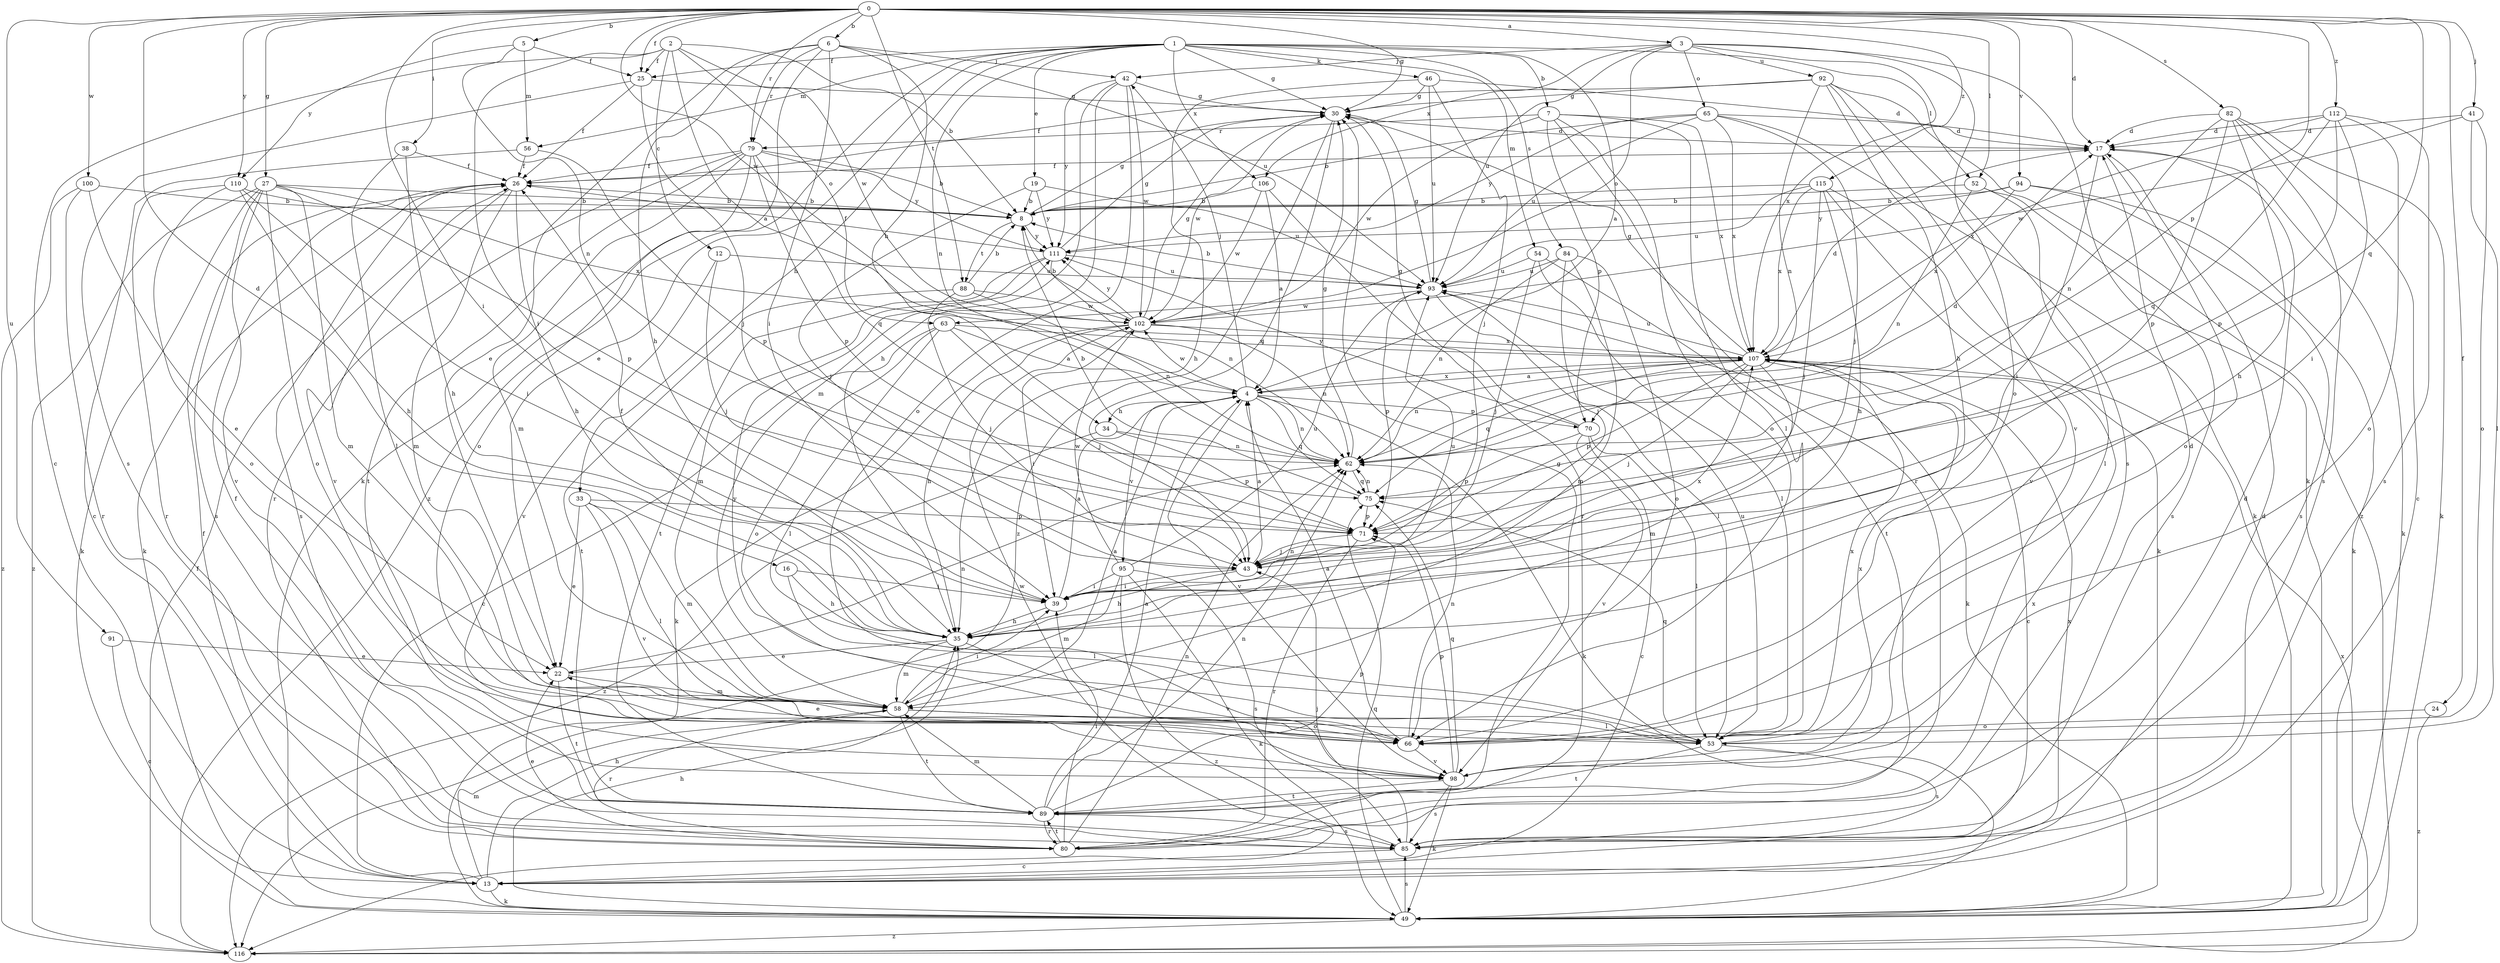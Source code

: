 strict digraph  {
0;
1;
2;
3;
4;
5;
6;
7;
8;
12;
13;
16;
17;
19;
22;
24;
25;
26;
27;
30;
33;
34;
35;
38;
39;
41;
42;
43;
46;
49;
52;
53;
54;
56;
58;
62;
63;
65;
66;
70;
71;
75;
79;
80;
82;
84;
85;
88;
89;
91;
92;
93;
94;
95;
98;
100;
102;
106;
107;
110;
111;
112;
115;
116;
0 -> 3  [label=a];
0 -> 5  [label=b];
0 -> 6  [label=b];
0 -> 16  [label=d];
0 -> 17  [label=d];
0 -> 24  [label=f];
0 -> 25  [label=f];
0 -> 27  [label=g];
0 -> 30  [label=g];
0 -> 38  [label=i];
0 -> 39  [label=i];
0 -> 41  [label=j];
0 -> 52  [label=l];
0 -> 70  [label=p];
0 -> 75  [label=q];
0 -> 79  [label=r];
0 -> 82  [label=s];
0 -> 88  [label=t];
0 -> 91  [label=u];
0 -> 94  [label=v];
0 -> 100  [label=w];
0 -> 102  [label=w];
0 -> 110  [label=y];
0 -> 112  [label=z];
0 -> 115  [label=z];
1 -> 4  [label=a];
1 -> 7  [label=b];
1 -> 19  [label=e];
1 -> 22  [label=e];
1 -> 25  [label=f];
1 -> 30  [label=g];
1 -> 33  [label=h];
1 -> 46  [label=k];
1 -> 52  [label=l];
1 -> 54  [label=m];
1 -> 56  [label=m];
1 -> 62  [label=n];
1 -> 84  [label=s];
1 -> 106  [label=x];
1 -> 116  [label=z];
2 -> 4  [label=a];
2 -> 8  [label=b];
2 -> 12  [label=c];
2 -> 13  [label=c];
2 -> 25  [label=f];
2 -> 39  [label=i];
2 -> 63  [label=o];
2 -> 102  [label=w];
3 -> 42  [label=j];
3 -> 49  [label=k];
3 -> 63  [label=o];
3 -> 65  [label=o];
3 -> 66  [label=o];
3 -> 92  [label=u];
3 -> 93  [label=u];
3 -> 106  [label=x];
3 -> 107  [label=x];
4 -> 34  [label=h];
4 -> 42  [label=j];
4 -> 49  [label=k];
4 -> 62  [label=n];
4 -> 70  [label=p];
4 -> 75  [label=q];
4 -> 95  [label=v];
4 -> 98  [label=v];
4 -> 102  [label=w];
4 -> 107  [label=x];
5 -> 25  [label=f];
5 -> 56  [label=m];
5 -> 62  [label=n];
5 -> 110  [label=y];
6 -> 22  [label=e];
6 -> 34  [label=h];
6 -> 35  [label=h];
6 -> 39  [label=i];
6 -> 42  [label=j];
6 -> 49  [label=k];
6 -> 79  [label=r];
6 -> 93  [label=u];
7 -> 53  [label=l];
7 -> 66  [label=o];
7 -> 70  [label=p];
7 -> 79  [label=r];
7 -> 80  [label=r];
7 -> 102  [label=w];
7 -> 107  [label=x];
8 -> 30  [label=g];
8 -> 88  [label=t];
8 -> 111  [label=y];
12 -> 43  [label=j];
12 -> 93  [label=u];
12 -> 98  [label=v];
13 -> 17  [label=d];
13 -> 26  [label=f];
13 -> 35  [label=h];
13 -> 49  [label=k];
13 -> 58  [label=m];
13 -> 107  [label=x];
16 -> 35  [label=h];
16 -> 39  [label=i];
16 -> 53  [label=l];
17 -> 26  [label=f];
17 -> 39  [label=i];
17 -> 49  [label=k];
17 -> 66  [label=o];
19 -> 8  [label=b];
19 -> 43  [label=j];
19 -> 93  [label=u];
19 -> 111  [label=y];
22 -> 58  [label=m];
22 -> 62  [label=n];
22 -> 89  [label=t];
24 -> 66  [label=o];
24 -> 116  [label=z];
25 -> 26  [label=f];
25 -> 30  [label=g];
25 -> 43  [label=j];
25 -> 85  [label=s];
26 -> 8  [label=b];
26 -> 35  [label=h];
26 -> 49  [label=k];
26 -> 58  [label=m];
26 -> 85  [label=s];
26 -> 98  [label=v];
27 -> 8  [label=b];
27 -> 49  [label=k];
27 -> 58  [label=m];
27 -> 66  [label=o];
27 -> 71  [label=p];
27 -> 85  [label=s];
27 -> 98  [label=v];
27 -> 107  [label=x];
27 -> 116  [label=z];
30 -> 17  [label=d];
30 -> 43  [label=j];
30 -> 102  [label=w];
30 -> 116  [label=z];
33 -> 22  [label=e];
33 -> 53  [label=l];
33 -> 58  [label=m];
33 -> 71  [label=p];
33 -> 98  [label=v];
34 -> 62  [label=n];
34 -> 71  [label=p];
34 -> 116  [label=z];
35 -> 22  [label=e];
35 -> 26  [label=f];
35 -> 58  [label=m];
35 -> 62  [label=n];
35 -> 98  [label=v];
38 -> 26  [label=f];
38 -> 35  [label=h];
38 -> 53  [label=l];
39 -> 4  [label=a];
39 -> 35  [label=h];
39 -> 93  [label=u];
39 -> 107  [label=x];
41 -> 17  [label=d];
41 -> 53  [label=l];
41 -> 66  [label=o];
41 -> 102  [label=w];
42 -> 30  [label=g];
42 -> 35  [label=h];
42 -> 58  [label=m];
42 -> 66  [label=o];
42 -> 102  [label=w];
42 -> 111  [label=y];
43 -> 4  [label=a];
43 -> 35  [label=h];
43 -> 39  [label=i];
46 -> 17  [label=d];
46 -> 30  [label=g];
46 -> 35  [label=h];
46 -> 43  [label=j];
46 -> 93  [label=u];
49 -> 35  [label=h];
49 -> 75  [label=q];
49 -> 85  [label=s];
49 -> 116  [label=z];
52 -> 8  [label=b];
52 -> 53  [label=l];
52 -> 62  [label=n];
52 -> 85  [label=s];
53 -> 17  [label=d];
53 -> 75  [label=q];
53 -> 85  [label=s];
53 -> 89  [label=t];
53 -> 93  [label=u];
53 -> 107  [label=x];
53 -> 111  [label=y];
54 -> 43  [label=j];
54 -> 53  [label=l];
54 -> 89  [label=t];
54 -> 93  [label=u];
56 -> 13  [label=c];
56 -> 26  [label=f];
56 -> 71  [label=p];
58 -> 4  [label=a];
58 -> 39  [label=i];
58 -> 53  [label=l];
58 -> 66  [label=o];
58 -> 80  [label=r];
58 -> 89  [label=t];
62 -> 17  [label=d];
62 -> 30  [label=g];
62 -> 75  [label=q];
63 -> 4  [label=a];
63 -> 13  [label=c];
63 -> 43  [label=j];
63 -> 53  [label=l];
63 -> 66  [label=o];
63 -> 107  [label=x];
65 -> 8  [label=b];
65 -> 17  [label=d];
65 -> 43  [label=j];
65 -> 49  [label=k];
65 -> 93  [label=u];
65 -> 107  [label=x];
65 -> 111  [label=y];
66 -> 4  [label=a];
66 -> 22  [label=e];
66 -> 62  [label=n];
66 -> 98  [label=v];
70 -> 13  [label=c];
70 -> 30  [label=g];
70 -> 53  [label=l];
70 -> 71  [label=p];
70 -> 98  [label=v];
70 -> 111  [label=y];
71 -> 43  [label=j];
71 -> 80  [label=r];
75 -> 8  [label=b];
75 -> 62  [label=n];
75 -> 71  [label=p];
79 -> 8  [label=b];
79 -> 26  [label=f];
79 -> 58  [label=m];
79 -> 66  [label=o];
79 -> 71  [label=p];
79 -> 75  [label=q];
79 -> 80  [label=r];
79 -> 89  [label=t];
79 -> 111  [label=y];
80 -> 17  [label=d];
80 -> 22  [label=e];
80 -> 39  [label=i];
80 -> 62  [label=n];
80 -> 89  [label=t];
80 -> 107  [label=x];
82 -> 13  [label=c];
82 -> 17  [label=d];
82 -> 35  [label=h];
82 -> 49  [label=k];
82 -> 62  [label=n];
82 -> 71  [label=p];
82 -> 85  [label=s];
84 -> 43  [label=j];
84 -> 58  [label=m];
84 -> 62  [label=n];
84 -> 66  [label=o];
84 -> 93  [label=u];
85 -> 13  [label=c];
85 -> 43  [label=j];
85 -> 102  [label=w];
88 -> 8  [label=b];
88 -> 43  [label=j];
88 -> 62  [label=n];
88 -> 89  [label=t];
88 -> 102  [label=w];
89 -> 4  [label=a];
89 -> 26  [label=f];
89 -> 30  [label=g];
89 -> 58  [label=m];
89 -> 62  [label=n];
89 -> 71  [label=p];
89 -> 80  [label=r];
89 -> 85  [label=s];
91 -> 13  [label=c];
91 -> 22  [label=e];
92 -> 26  [label=f];
92 -> 30  [label=g];
92 -> 35  [label=h];
92 -> 62  [label=n];
92 -> 85  [label=s];
92 -> 98  [label=v];
92 -> 116  [label=z];
93 -> 8  [label=b];
93 -> 30  [label=g];
93 -> 49  [label=k];
93 -> 53  [label=l];
93 -> 71  [label=p];
93 -> 102  [label=w];
94 -> 8  [label=b];
94 -> 49  [label=k];
94 -> 85  [label=s];
94 -> 107  [label=x];
94 -> 111  [label=y];
95 -> 39  [label=i];
95 -> 49  [label=k];
95 -> 58  [label=m];
95 -> 85  [label=s];
95 -> 93  [label=u];
95 -> 102  [label=w];
95 -> 116  [label=z];
98 -> 49  [label=k];
98 -> 71  [label=p];
98 -> 75  [label=q];
98 -> 85  [label=s];
98 -> 89  [label=t];
98 -> 107  [label=x];
100 -> 8  [label=b];
100 -> 22  [label=e];
100 -> 80  [label=r];
100 -> 116  [label=z];
102 -> 8  [label=b];
102 -> 30  [label=g];
102 -> 35  [label=h];
102 -> 39  [label=i];
102 -> 49  [label=k];
102 -> 62  [label=n];
102 -> 107  [label=x];
102 -> 111  [label=y];
106 -> 4  [label=a];
106 -> 8  [label=b];
106 -> 80  [label=r];
106 -> 102  [label=w];
107 -> 4  [label=a];
107 -> 13  [label=c];
107 -> 17  [label=d];
107 -> 30  [label=g];
107 -> 43  [label=j];
107 -> 58  [label=m];
107 -> 62  [label=n];
107 -> 71  [label=p];
107 -> 75  [label=q];
107 -> 93  [label=u];
110 -> 8  [label=b];
110 -> 35  [label=h];
110 -> 39  [label=i];
110 -> 66  [label=o];
110 -> 80  [label=r];
111 -> 26  [label=f];
111 -> 30  [label=g];
111 -> 58  [label=m];
111 -> 62  [label=n];
111 -> 89  [label=t];
111 -> 93  [label=u];
112 -> 17  [label=d];
112 -> 39  [label=i];
112 -> 66  [label=o];
112 -> 71  [label=p];
112 -> 75  [label=q];
112 -> 85  [label=s];
112 -> 107  [label=x];
115 -> 8  [label=b];
115 -> 35  [label=h];
115 -> 43  [label=j];
115 -> 49  [label=k];
115 -> 93  [label=u];
115 -> 98  [label=v];
115 -> 107  [label=x];
116 -> 26  [label=f];
116 -> 107  [label=x];
}
